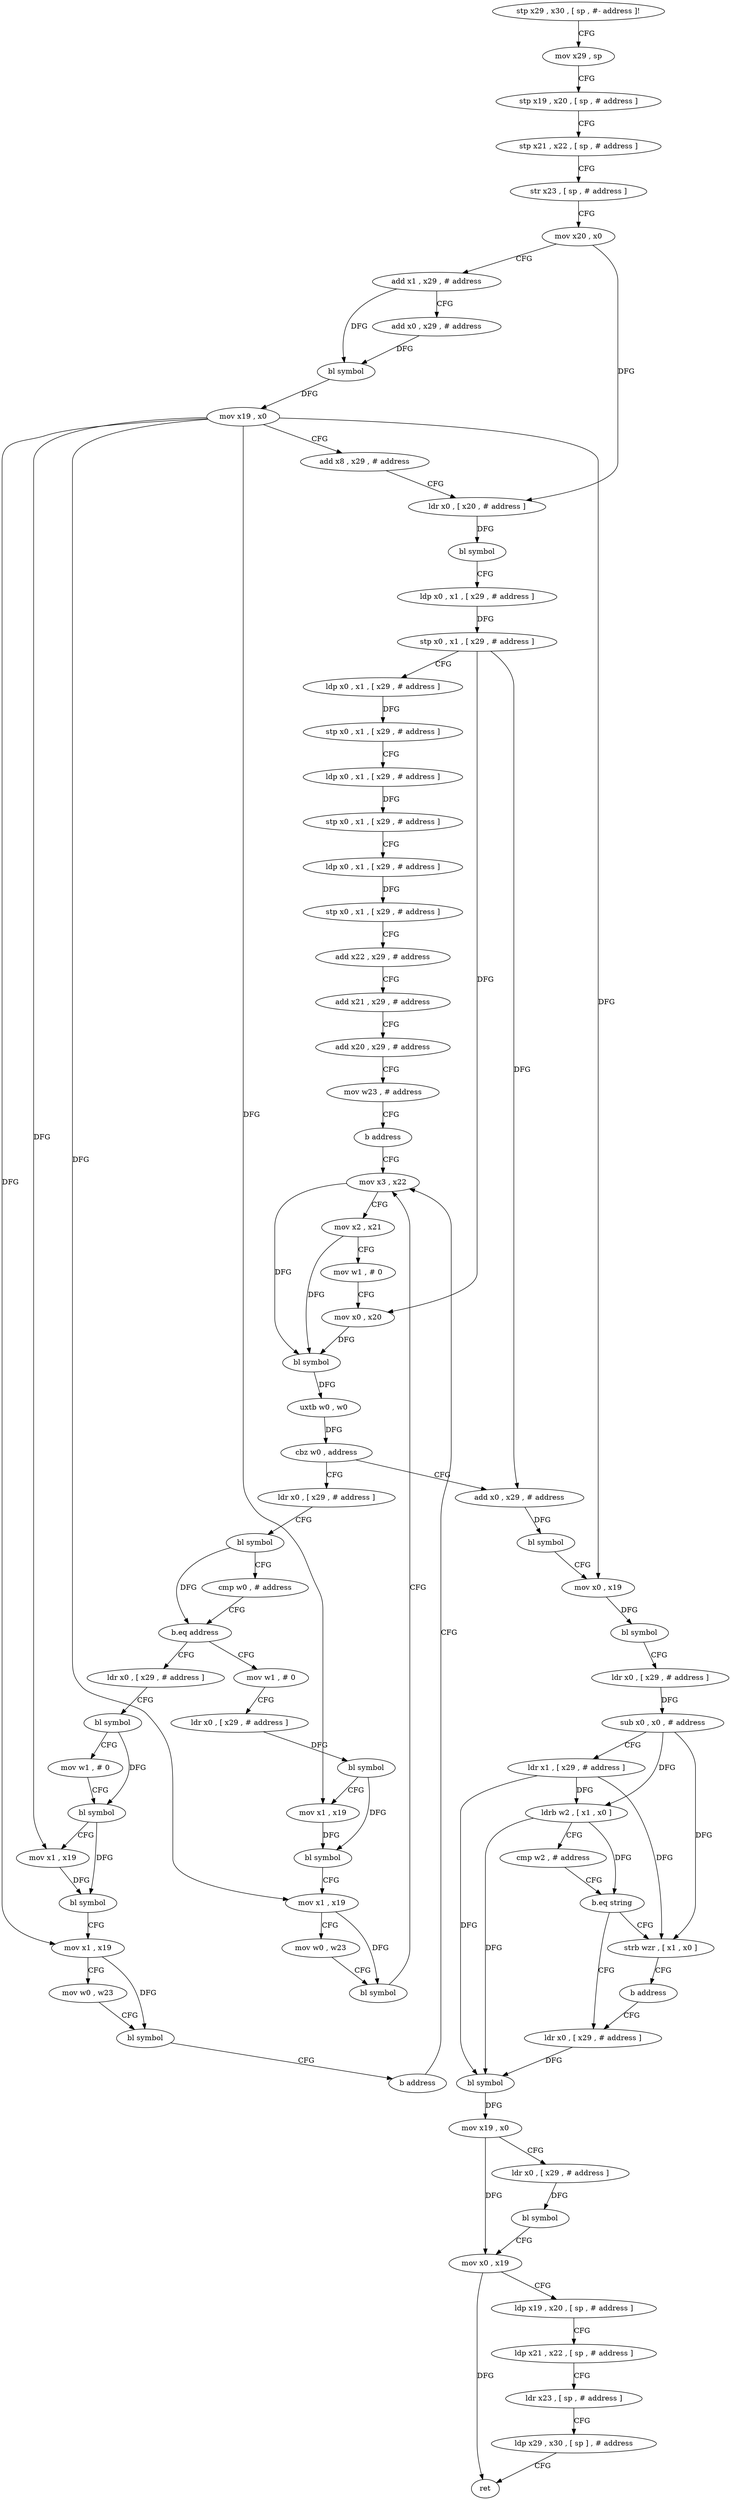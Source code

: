 digraph "func" {
"86904" [label = "stp x29 , x30 , [ sp , #- address ]!" ]
"86908" [label = "mov x29 , sp" ]
"86912" [label = "stp x19 , x20 , [ sp , # address ]" ]
"86916" [label = "stp x21 , x22 , [ sp , # address ]" ]
"86920" [label = "str x23 , [ sp , # address ]" ]
"86924" [label = "mov x20 , x0" ]
"86928" [label = "add x1 , x29 , # address" ]
"86932" [label = "add x0 , x29 , # address" ]
"86936" [label = "bl symbol" ]
"86940" [label = "mov x19 , x0" ]
"86944" [label = "add x8 , x29 , # address" ]
"86948" [label = "ldr x0 , [ x20 , # address ]" ]
"86952" [label = "bl symbol" ]
"86956" [label = "ldp x0 , x1 , [ x29 , # address ]" ]
"86960" [label = "stp x0 , x1 , [ x29 , # address ]" ]
"86964" [label = "ldp x0 , x1 , [ x29 , # address ]" ]
"86968" [label = "stp x0 , x1 , [ x29 , # address ]" ]
"86972" [label = "ldp x0 , x1 , [ x29 , # address ]" ]
"86976" [label = "stp x0 , x1 , [ x29 , # address ]" ]
"86980" [label = "ldp x0 , x1 , [ x29 , # address ]" ]
"86984" [label = "stp x0 , x1 , [ x29 , # address ]" ]
"86988" [label = "add x22 , x29 , # address" ]
"86992" [label = "add x21 , x29 , # address" ]
"86996" [label = "add x20 , x29 , # address" ]
"87000" [label = "mov w23 , # address" ]
"87004" [label = "b address" ]
"87040" [label = "mov x3 , x22" ]
"87044" [label = "mov x2 , x21" ]
"87048" [label = "mov w1 , # 0" ]
"87052" [label = "mov x0 , x20" ]
"87056" [label = "bl symbol" ]
"87060" [label = "uxtb w0 , w0" ]
"87064" [label = "cbz w0 , address" ]
"87124" [label = "add x0 , x29 , # address" ]
"87068" [label = "ldr x0 , [ x29 , # address ]" ]
"87128" [label = "bl symbol" ]
"87132" [label = "mov x0 , x19" ]
"87136" [label = "bl symbol" ]
"87140" [label = "ldr x0 , [ x29 , # address ]" ]
"87144" [label = "sub x0 , x0 , # address" ]
"87148" [label = "ldr x1 , [ x29 , # address ]" ]
"87152" [label = "ldrb w2 , [ x1 , x0 ]" ]
"87156" [label = "cmp w2 , # address" ]
"87160" [label = "b.eq string" ]
"87208" [label = "strb wzr , [ x1 , x0 ]" ]
"87164" [label = "ldr x0 , [ x29 , # address ]" ]
"87072" [label = "bl symbol" ]
"87076" [label = "cmp w0 , # address" ]
"87080" [label = "b.eq address" ]
"87008" [label = "mov w1 , # 0" ]
"87084" [label = "ldr x0 , [ x29 , # address ]" ]
"87212" [label = "b address" ]
"87168" [label = "bl symbol" ]
"87172" [label = "mov x19 , x0" ]
"87176" [label = "ldr x0 , [ x29 , # address ]" ]
"87180" [label = "bl symbol" ]
"87184" [label = "mov x0 , x19" ]
"87188" [label = "ldp x19 , x20 , [ sp , # address ]" ]
"87192" [label = "ldp x21 , x22 , [ sp , # address ]" ]
"87196" [label = "ldr x23 , [ sp , # address ]" ]
"87200" [label = "ldp x29 , x30 , [ sp ] , # address" ]
"87204" [label = "ret" ]
"87012" [label = "ldr x0 , [ x29 , # address ]" ]
"87016" [label = "bl symbol" ]
"87020" [label = "mov x1 , x19" ]
"87024" [label = "bl symbol" ]
"87028" [label = "mov x1 , x19" ]
"87032" [label = "mov w0 , w23" ]
"87036" [label = "bl symbol" ]
"87088" [label = "bl symbol" ]
"87092" [label = "mov w1 , # 0" ]
"87096" [label = "bl symbol" ]
"87100" [label = "mov x1 , x19" ]
"87104" [label = "bl symbol" ]
"87108" [label = "mov x1 , x19" ]
"87112" [label = "mov w0 , w23" ]
"87116" [label = "bl symbol" ]
"87120" [label = "b address" ]
"86904" -> "86908" [ label = "CFG" ]
"86908" -> "86912" [ label = "CFG" ]
"86912" -> "86916" [ label = "CFG" ]
"86916" -> "86920" [ label = "CFG" ]
"86920" -> "86924" [ label = "CFG" ]
"86924" -> "86928" [ label = "CFG" ]
"86924" -> "86948" [ label = "DFG" ]
"86928" -> "86932" [ label = "CFG" ]
"86928" -> "86936" [ label = "DFG" ]
"86932" -> "86936" [ label = "DFG" ]
"86936" -> "86940" [ label = "DFG" ]
"86940" -> "86944" [ label = "CFG" ]
"86940" -> "87132" [ label = "DFG" ]
"86940" -> "87020" [ label = "DFG" ]
"86940" -> "87028" [ label = "DFG" ]
"86940" -> "87100" [ label = "DFG" ]
"86940" -> "87108" [ label = "DFG" ]
"86944" -> "86948" [ label = "CFG" ]
"86948" -> "86952" [ label = "DFG" ]
"86952" -> "86956" [ label = "CFG" ]
"86956" -> "86960" [ label = "DFG" ]
"86960" -> "86964" [ label = "CFG" ]
"86960" -> "87052" [ label = "DFG" ]
"86960" -> "87124" [ label = "DFG" ]
"86964" -> "86968" [ label = "DFG" ]
"86968" -> "86972" [ label = "CFG" ]
"86972" -> "86976" [ label = "DFG" ]
"86976" -> "86980" [ label = "CFG" ]
"86980" -> "86984" [ label = "DFG" ]
"86984" -> "86988" [ label = "CFG" ]
"86988" -> "86992" [ label = "CFG" ]
"86992" -> "86996" [ label = "CFG" ]
"86996" -> "87000" [ label = "CFG" ]
"87000" -> "87004" [ label = "CFG" ]
"87004" -> "87040" [ label = "CFG" ]
"87040" -> "87044" [ label = "CFG" ]
"87040" -> "87056" [ label = "DFG" ]
"87044" -> "87048" [ label = "CFG" ]
"87044" -> "87056" [ label = "DFG" ]
"87048" -> "87052" [ label = "CFG" ]
"87052" -> "87056" [ label = "DFG" ]
"87056" -> "87060" [ label = "DFG" ]
"87060" -> "87064" [ label = "DFG" ]
"87064" -> "87124" [ label = "CFG" ]
"87064" -> "87068" [ label = "CFG" ]
"87124" -> "87128" [ label = "DFG" ]
"87068" -> "87072" [ label = "CFG" ]
"87128" -> "87132" [ label = "CFG" ]
"87132" -> "87136" [ label = "DFG" ]
"87136" -> "87140" [ label = "CFG" ]
"87140" -> "87144" [ label = "DFG" ]
"87144" -> "87148" [ label = "CFG" ]
"87144" -> "87152" [ label = "DFG" ]
"87144" -> "87208" [ label = "DFG" ]
"87148" -> "87152" [ label = "DFG" ]
"87148" -> "87208" [ label = "DFG" ]
"87148" -> "87168" [ label = "DFG" ]
"87152" -> "87156" [ label = "CFG" ]
"87152" -> "87160" [ label = "DFG" ]
"87152" -> "87168" [ label = "DFG" ]
"87156" -> "87160" [ label = "CFG" ]
"87160" -> "87208" [ label = "CFG" ]
"87160" -> "87164" [ label = "CFG" ]
"87208" -> "87212" [ label = "CFG" ]
"87164" -> "87168" [ label = "DFG" ]
"87072" -> "87076" [ label = "CFG" ]
"87072" -> "87080" [ label = "DFG" ]
"87076" -> "87080" [ label = "CFG" ]
"87080" -> "87008" [ label = "CFG" ]
"87080" -> "87084" [ label = "CFG" ]
"87008" -> "87012" [ label = "CFG" ]
"87084" -> "87088" [ label = "CFG" ]
"87212" -> "87164" [ label = "CFG" ]
"87168" -> "87172" [ label = "DFG" ]
"87172" -> "87176" [ label = "CFG" ]
"87172" -> "87184" [ label = "DFG" ]
"87176" -> "87180" [ label = "DFG" ]
"87180" -> "87184" [ label = "CFG" ]
"87184" -> "87188" [ label = "CFG" ]
"87184" -> "87204" [ label = "DFG" ]
"87188" -> "87192" [ label = "CFG" ]
"87192" -> "87196" [ label = "CFG" ]
"87196" -> "87200" [ label = "CFG" ]
"87200" -> "87204" [ label = "CFG" ]
"87012" -> "87016" [ label = "DFG" ]
"87016" -> "87020" [ label = "CFG" ]
"87016" -> "87024" [ label = "DFG" ]
"87020" -> "87024" [ label = "DFG" ]
"87024" -> "87028" [ label = "CFG" ]
"87028" -> "87032" [ label = "CFG" ]
"87028" -> "87036" [ label = "DFG" ]
"87032" -> "87036" [ label = "CFG" ]
"87036" -> "87040" [ label = "CFG" ]
"87088" -> "87092" [ label = "CFG" ]
"87088" -> "87096" [ label = "DFG" ]
"87092" -> "87096" [ label = "CFG" ]
"87096" -> "87100" [ label = "CFG" ]
"87096" -> "87104" [ label = "DFG" ]
"87100" -> "87104" [ label = "DFG" ]
"87104" -> "87108" [ label = "CFG" ]
"87108" -> "87112" [ label = "CFG" ]
"87108" -> "87116" [ label = "DFG" ]
"87112" -> "87116" [ label = "CFG" ]
"87116" -> "87120" [ label = "CFG" ]
"87120" -> "87040" [ label = "CFG" ]
}

